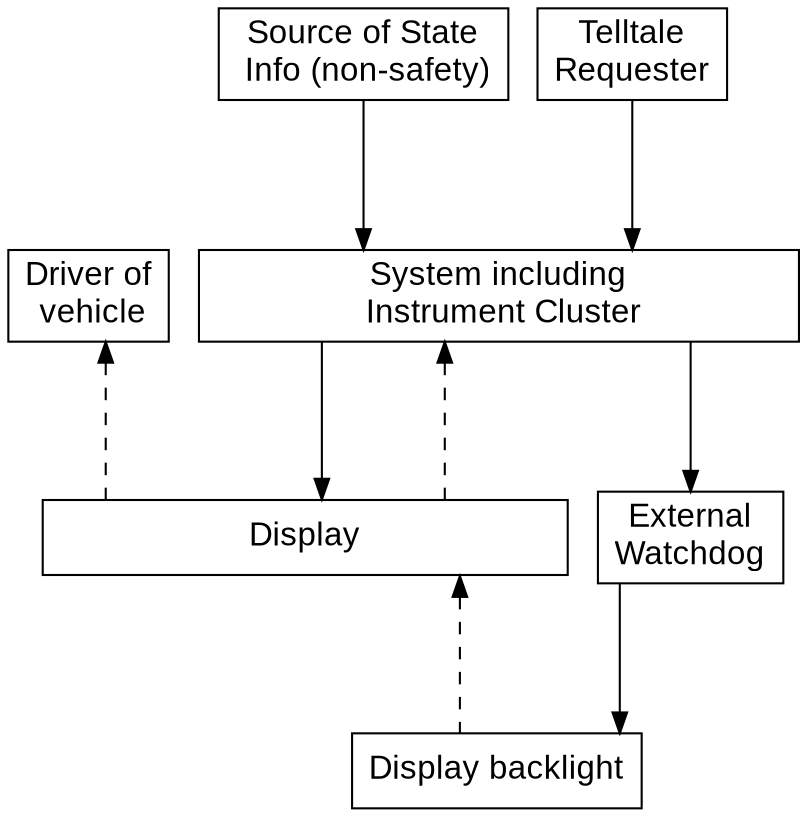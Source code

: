 digraph G {

node [shape=box width=1 height=0.5 fontname=arial fontsize=16 style=filled fillcolor=white]
graph [splines=ortho ranksep=1 nodesep=0.2 fontname=arial fontsize=16 compound=true]

driver [label="Driver of\n vehicle"]
source [label="Source of State\n Info (non-safety)"]
requester [label="Telltale\nRequester"]
cluster [label="System including\n Instrument Cluster" width=4]
display [label="Display" width=3.5]
watchdog [label="External\nWatchdog"]
backlight [label="Display backlight"]
driver->display [dir=back style=dashed]
source -> cluster
requester -> cluster
cluster -> watchdog
cluster -> display
cluster -> display [dir=back style=dashed]
watchdog -> backlight
display -> backlight [dir=back style=dashed]
}
